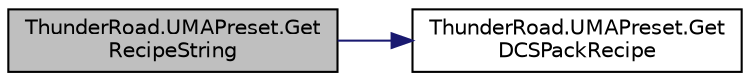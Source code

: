 digraph "ThunderRoad.UMAPreset.GetRecipeString"
{
 // LATEX_PDF_SIZE
  edge [fontname="Helvetica",fontsize="10",labelfontname="Helvetica",labelfontsize="10"];
  node [fontname="Helvetica",fontsize="10",shape=record];
  rankdir="LR";
  Node1 [label="ThunderRoad.UMAPreset.Get\lRecipeString",height=0.2,width=0.4,color="black", fillcolor="grey75", style="filled", fontcolor="black",tooltip="Gets the recipe string."];
  Node1 -> Node2 [color="midnightblue",fontsize="10",style="solid",fontname="Helvetica"];
  Node2 [label="ThunderRoad.UMAPreset.Get\lDCSPackRecipe",height=0.2,width=0.4,color="black", fillcolor="white", style="filled",URL="$class_thunder_road_1_1_u_m_a_preset.html#af81601a12e02ab5b7db6fb38af9ca0c2",tooltip="Gets the DCS pack recipe."];
}

